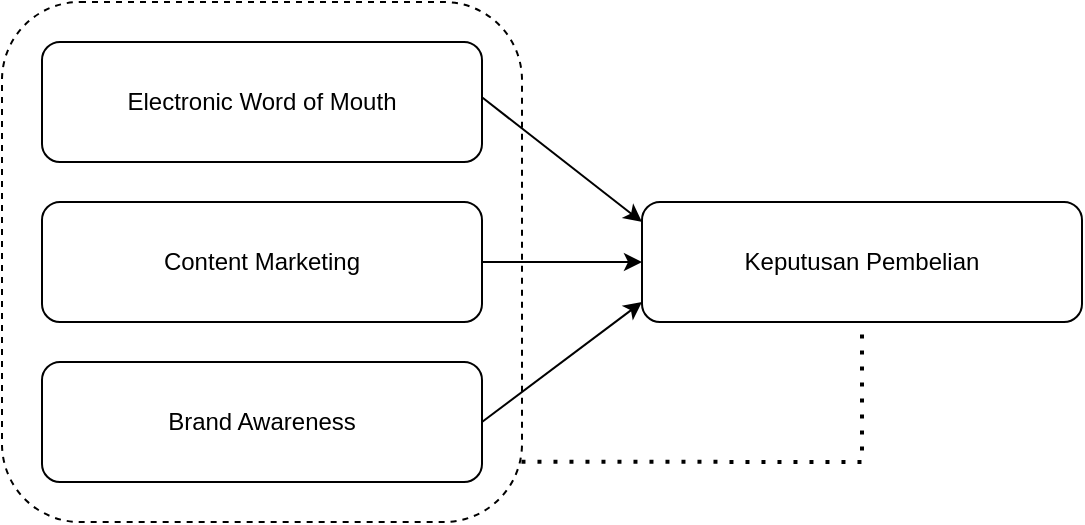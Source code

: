 <mxfile version="21.3.3" type="github">
  <diagram name="Halaman-1" id="sTHHMOdEoIqa_FH8MUD4">
    <mxGraphModel dx="819" dy="434" grid="1" gridSize="10" guides="1" tooltips="1" connect="1" arrows="1" fold="1" page="1" pageScale="1" pageWidth="827" pageHeight="1169" math="0" shadow="0">
      <root>
        <mxCell id="0" />
        <mxCell id="1" parent="0" />
        <mxCell id="4sBYsDWJmzMCkhPssWZ8-4" value="Keputusan Pembelian" style="rounded=1;whiteSpace=wrap;html=1;" vertex="1" parent="1">
          <mxGeometry x="400" y="190" width="220" height="60" as="geometry" />
        </mxCell>
        <mxCell id="4sBYsDWJmzMCkhPssWZ8-5" value="" style="group" vertex="1" connectable="0" parent="1">
          <mxGeometry x="100" y="110" width="220" height="220" as="geometry" />
        </mxCell>
        <mxCell id="4sBYsDWJmzMCkhPssWZ8-1" value="Electronic Word of Mouth" style="rounded=1;whiteSpace=wrap;html=1;" vertex="1" parent="4sBYsDWJmzMCkhPssWZ8-5">
          <mxGeometry width="220" height="60" as="geometry" />
        </mxCell>
        <mxCell id="4sBYsDWJmzMCkhPssWZ8-2" value="Content Marketing" style="rounded=1;whiteSpace=wrap;html=1;" vertex="1" parent="4sBYsDWJmzMCkhPssWZ8-5">
          <mxGeometry y="80" width="220" height="60" as="geometry" />
        </mxCell>
        <mxCell id="4sBYsDWJmzMCkhPssWZ8-3" value="Brand Awareness" style="rounded=1;whiteSpace=wrap;html=1;" vertex="1" parent="4sBYsDWJmzMCkhPssWZ8-5">
          <mxGeometry y="160" width="220" height="60" as="geometry" />
        </mxCell>
        <mxCell id="4sBYsDWJmzMCkhPssWZ8-6" value="" style="endArrow=classic;html=1;rounded=0;exitX=1;exitY=0.461;exitDx=0;exitDy=0;exitPerimeter=0;" edge="1" parent="1" source="4sBYsDWJmzMCkhPssWZ8-1">
          <mxGeometry width="50" height="50" relative="1" as="geometry">
            <mxPoint x="330" y="140" as="sourcePoint" />
            <mxPoint x="400" y="200" as="targetPoint" />
          </mxGeometry>
        </mxCell>
        <mxCell id="4sBYsDWJmzMCkhPssWZ8-7" value="" style="endArrow=classic;html=1;rounded=0;exitX=1;exitY=0.5;exitDx=0;exitDy=0;" edge="1" parent="1" source="4sBYsDWJmzMCkhPssWZ8-2">
          <mxGeometry width="50" height="50" relative="1" as="geometry">
            <mxPoint x="380" y="270" as="sourcePoint" />
            <mxPoint x="400" y="220" as="targetPoint" />
          </mxGeometry>
        </mxCell>
        <mxCell id="4sBYsDWJmzMCkhPssWZ8-8" value="" style="endArrow=classic;html=1;rounded=0;exitX=1;exitY=0.5;exitDx=0;exitDy=0;" edge="1" parent="1" source="4sBYsDWJmzMCkhPssWZ8-3">
          <mxGeometry width="50" height="50" relative="1" as="geometry">
            <mxPoint x="340" y="310" as="sourcePoint" />
            <mxPoint x="400" y="240" as="targetPoint" />
          </mxGeometry>
        </mxCell>
        <mxCell id="4sBYsDWJmzMCkhPssWZ8-9" value="" style="rounded=1;whiteSpace=wrap;html=1;fillColor=none;dashed=1;" vertex="1" parent="1">
          <mxGeometry x="80" y="90" width="260" height="260" as="geometry" />
        </mxCell>
        <mxCell id="4sBYsDWJmzMCkhPssWZ8-10" value="" style="endArrow=none;dashed=1;html=1;dashPattern=1 3;strokeWidth=2;rounded=0;entryX=0.5;entryY=1;entryDx=0;entryDy=0;exitX=0.999;exitY=0.884;exitDx=0;exitDy=0;exitPerimeter=0;" edge="1" parent="1" source="4sBYsDWJmzMCkhPssWZ8-9" target="4sBYsDWJmzMCkhPssWZ8-4">
          <mxGeometry width="50" height="50" relative="1" as="geometry">
            <mxPoint x="360" y="190" as="sourcePoint" />
            <mxPoint x="410" y="140" as="targetPoint" />
            <Array as="points">
              <mxPoint x="510" y="320" />
            </Array>
          </mxGeometry>
        </mxCell>
      </root>
    </mxGraphModel>
  </diagram>
</mxfile>
